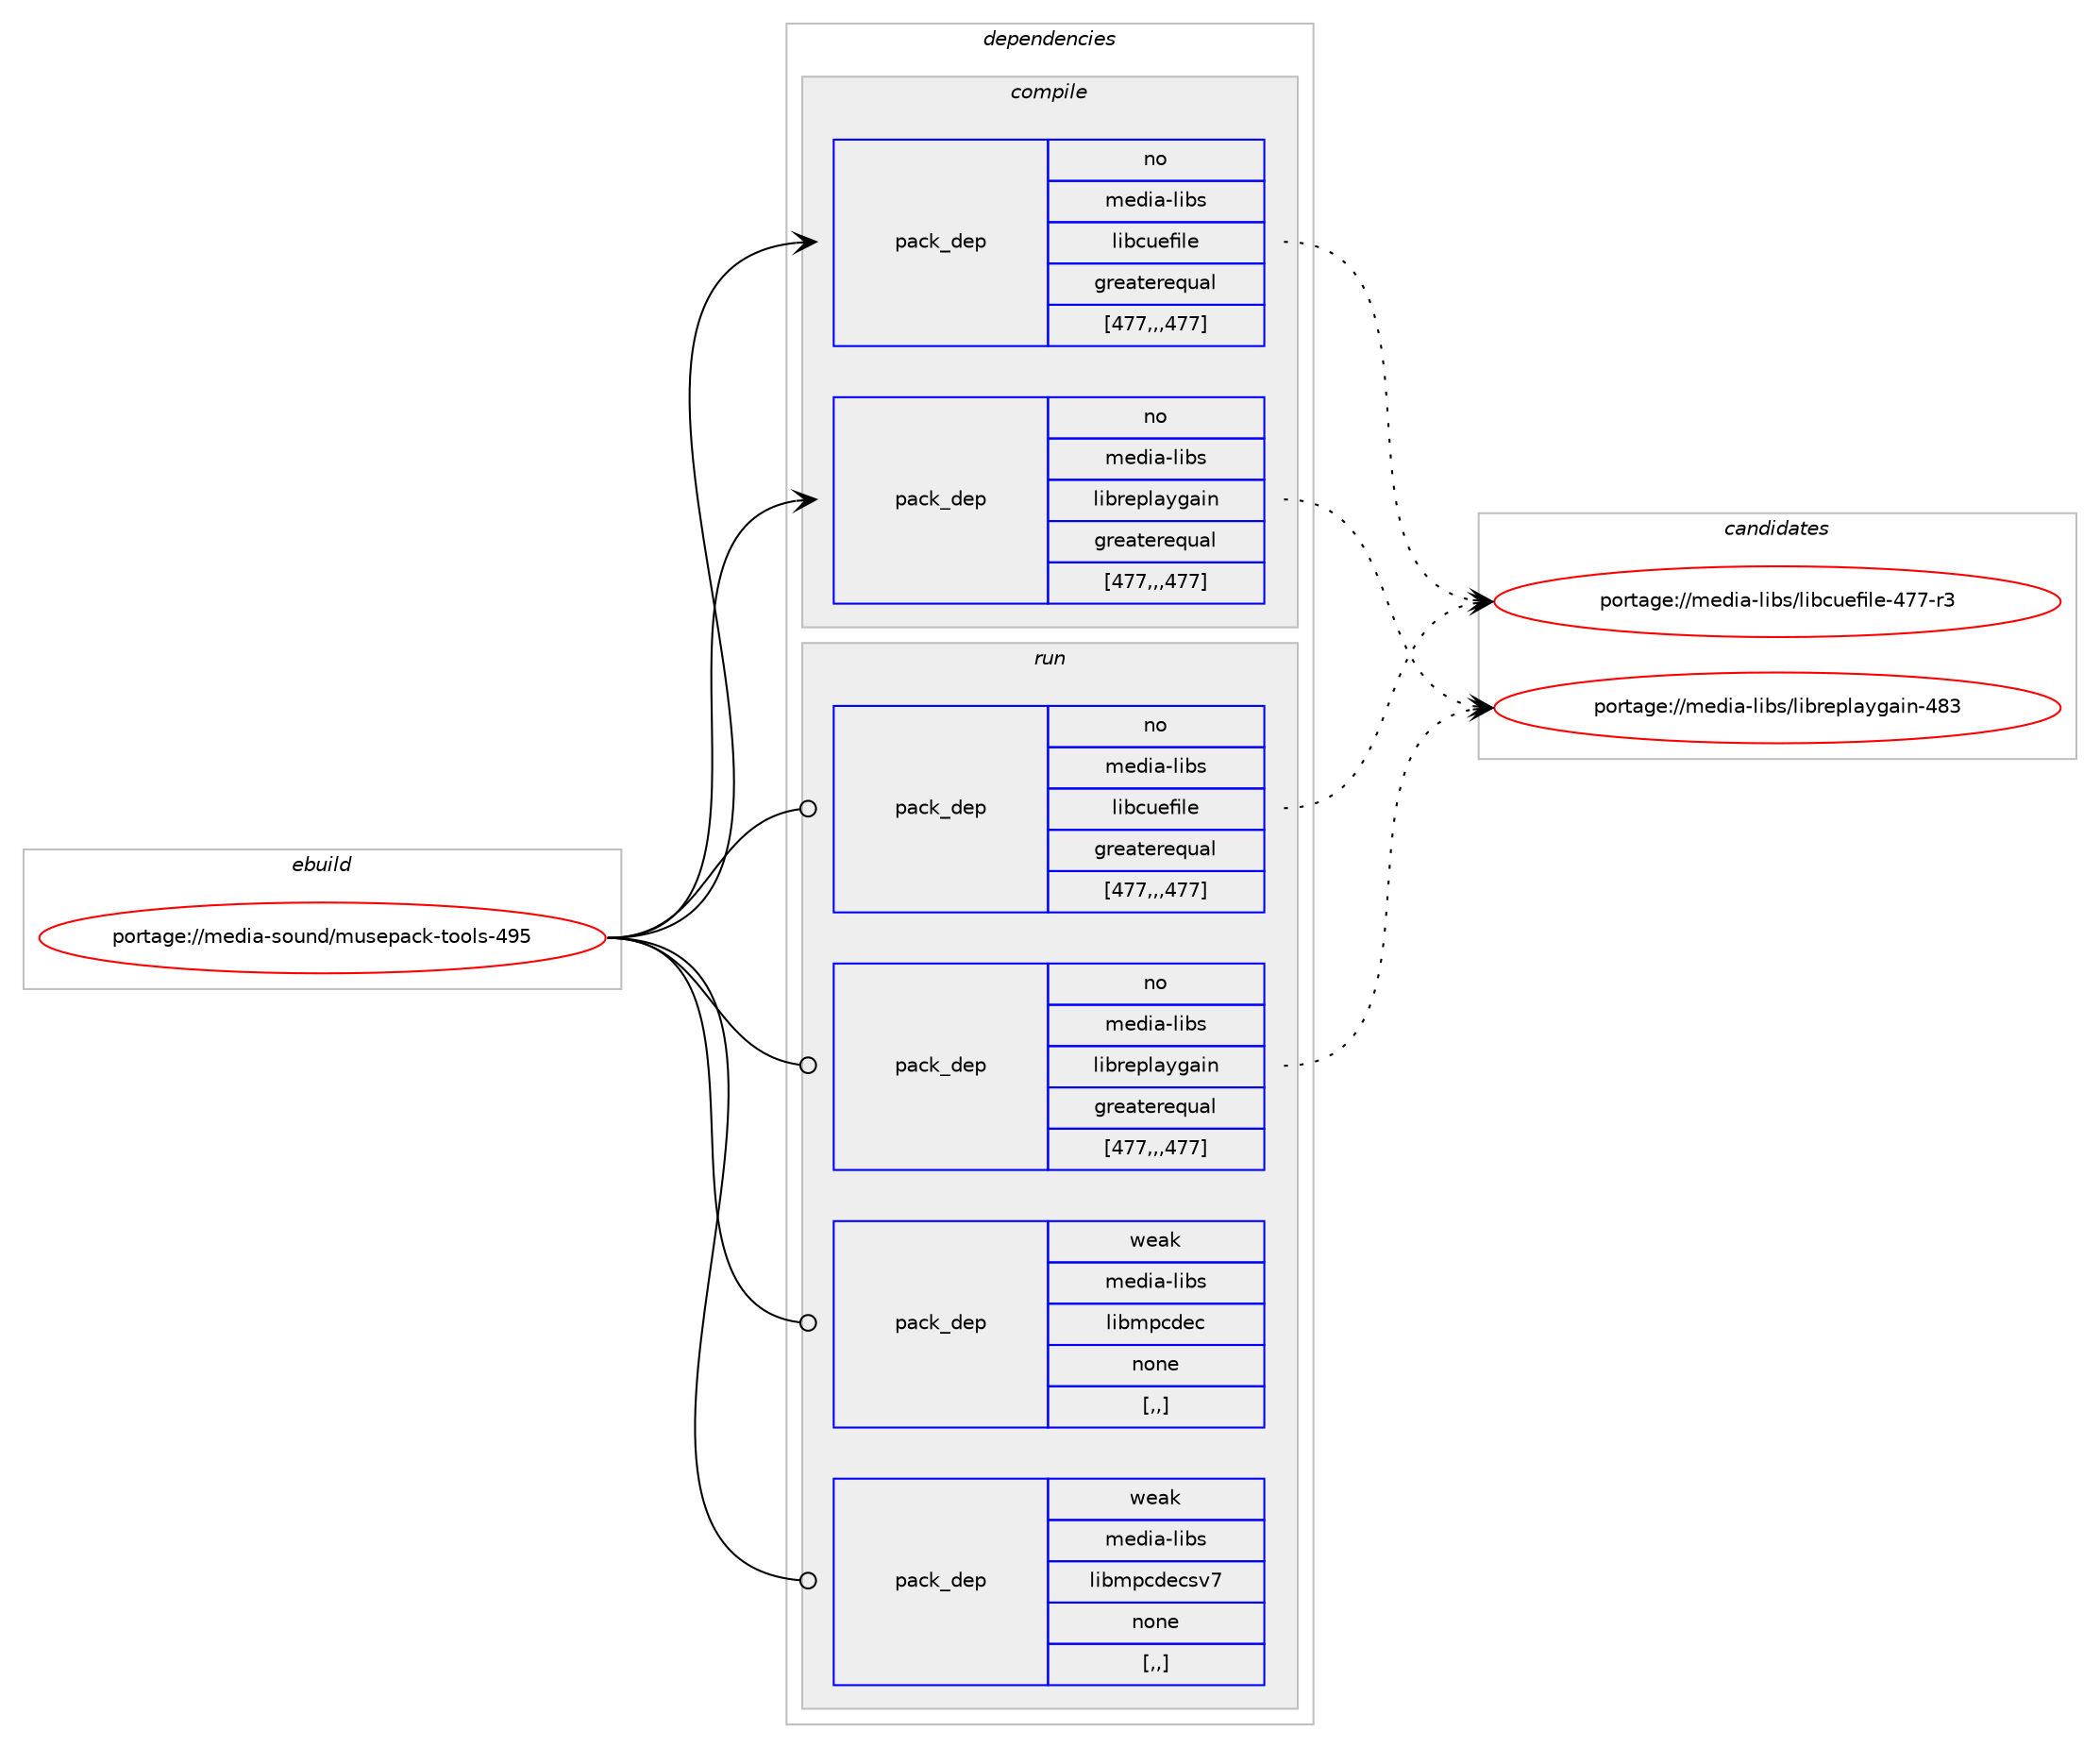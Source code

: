 digraph prolog {

# *************
# Graph options
# *************

newrank=true;
concentrate=true;
compound=true;
graph [rankdir=LR,fontname=Helvetica,fontsize=10,ranksep=1.5];#, ranksep=2.5, nodesep=0.2];
edge  [arrowhead=vee];
node  [fontname=Helvetica,fontsize=10];

# **********
# The ebuild
# **********

subgraph cluster_leftcol {
color=gray;
rank=same;
label=<<i>ebuild</i>>;
id [label="portage://media-sound/musepack-tools-495", color=red, width=4, href="../media-sound/musepack-tools-495.svg"];
}

# ****************
# The dependencies
# ****************

subgraph cluster_midcol {
color=gray;
label=<<i>dependencies</i>>;
subgraph cluster_compile {
fillcolor="#eeeeee";
style=filled;
label=<<i>compile</i>>;
subgraph pack229843 {
dependency311188 [label=<<TABLE BORDER="0" CELLBORDER="1" CELLSPACING="0" CELLPADDING="4" WIDTH="220"><TR><TD ROWSPAN="6" CELLPADDING="30">pack_dep</TD></TR><TR><TD WIDTH="110">no</TD></TR><TR><TD>media-libs</TD></TR><TR><TD>libcuefile</TD></TR><TR><TD>greaterequal</TD></TR><TR><TD>[477,,,477]</TD></TR></TABLE>>, shape=none, color=blue];
}
id:e -> dependency311188:w [weight=20,style="solid",arrowhead="vee"];
subgraph pack229844 {
dependency311189 [label=<<TABLE BORDER="0" CELLBORDER="1" CELLSPACING="0" CELLPADDING="4" WIDTH="220"><TR><TD ROWSPAN="6" CELLPADDING="30">pack_dep</TD></TR><TR><TD WIDTH="110">no</TD></TR><TR><TD>media-libs</TD></TR><TR><TD>libreplaygain</TD></TR><TR><TD>greaterequal</TD></TR><TR><TD>[477,,,477]</TD></TR></TABLE>>, shape=none, color=blue];
}
id:e -> dependency311189:w [weight=20,style="solid",arrowhead="vee"];
}
subgraph cluster_compileandrun {
fillcolor="#eeeeee";
style=filled;
label=<<i>compile and run</i>>;
}
subgraph cluster_run {
fillcolor="#eeeeee";
style=filled;
label=<<i>run</i>>;
subgraph pack229845 {
dependency311190 [label=<<TABLE BORDER="0" CELLBORDER="1" CELLSPACING="0" CELLPADDING="4" WIDTH="220"><TR><TD ROWSPAN="6" CELLPADDING="30">pack_dep</TD></TR><TR><TD WIDTH="110">no</TD></TR><TR><TD>media-libs</TD></TR><TR><TD>libcuefile</TD></TR><TR><TD>greaterequal</TD></TR><TR><TD>[477,,,477]</TD></TR></TABLE>>, shape=none, color=blue];
}
id:e -> dependency311190:w [weight=20,style="solid",arrowhead="odot"];
subgraph pack229846 {
dependency311191 [label=<<TABLE BORDER="0" CELLBORDER="1" CELLSPACING="0" CELLPADDING="4" WIDTH="220"><TR><TD ROWSPAN="6" CELLPADDING="30">pack_dep</TD></TR><TR><TD WIDTH="110">no</TD></TR><TR><TD>media-libs</TD></TR><TR><TD>libreplaygain</TD></TR><TR><TD>greaterequal</TD></TR><TR><TD>[477,,,477]</TD></TR></TABLE>>, shape=none, color=blue];
}
id:e -> dependency311191:w [weight=20,style="solid",arrowhead="odot"];
subgraph pack229847 {
dependency311192 [label=<<TABLE BORDER="0" CELLBORDER="1" CELLSPACING="0" CELLPADDING="4" WIDTH="220"><TR><TD ROWSPAN="6" CELLPADDING="30">pack_dep</TD></TR><TR><TD WIDTH="110">weak</TD></TR><TR><TD>media-libs</TD></TR><TR><TD>libmpcdec</TD></TR><TR><TD>none</TD></TR><TR><TD>[,,]</TD></TR></TABLE>>, shape=none, color=blue];
}
id:e -> dependency311192:w [weight=20,style="solid",arrowhead="odot"];
subgraph pack229848 {
dependency311193 [label=<<TABLE BORDER="0" CELLBORDER="1" CELLSPACING="0" CELLPADDING="4" WIDTH="220"><TR><TD ROWSPAN="6" CELLPADDING="30">pack_dep</TD></TR><TR><TD WIDTH="110">weak</TD></TR><TR><TD>media-libs</TD></TR><TR><TD>libmpcdecsv7</TD></TR><TR><TD>none</TD></TR><TR><TD>[,,]</TD></TR></TABLE>>, shape=none, color=blue];
}
id:e -> dependency311193:w [weight=20,style="solid",arrowhead="odot"];
}
}

# **************
# The candidates
# **************

subgraph cluster_choices {
rank=same;
color=gray;
label=<<i>candidates</i>>;

subgraph choice229843 {
color=black;
nodesep=1;
choice109101100105974510810598115471081059899117101102105108101455255554511451 [label="portage://media-libs/libcuefile-477-r3", color=red, width=4,href="../media-libs/libcuefile-477-r3.svg"];
dependency311188:e -> choice109101100105974510810598115471081059899117101102105108101455255554511451:w [style=dotted,weight="100"];
}
subgraph choice229844 {
color=black;
nodesep=1;
choice1091011001059745108105981154710810598114101112108971211039710511045525651 [label="portage://media-libs/libreplaygain-483", color=red, width=4,href="../media-libs/libreplaygain-483.svg"];
dependency311189:e -> choice1091011001059745108105981154710810598114101112108971211039710511045525651:w [style=dotted,weight="100"];
}
subgraph choice229845 {
color=black;
nodesep=1;
choice109101100105974510810598115471081059899117101102105108101455255554511451 [label="portage://media-libs/libcuefile-477-r3", color=red, width=4,href="../media-libs/libcuefile-477-r3.svg"];
dependency311190:e -> choice109101100105974510810598115471081059899117101102105108101455255554511451:w [style=dotted,weight="100"];
}
subgraph choice229846 {
color=black;
nodesep=1;
choice1091011001059745108105981154710810598114101112108971211039710511045525651 [label="portage://media-libs/libreplaygain-483", color=red, width=4,href="../media-libs/libreplaygain-483.svg"];
dependency311191:e -> choice1091011001059745108105981154710810598114101112108971211039710511045525651:w [style=dotted,weight="100"];
}
subgraph choice229847 {
color=black;
nodesep=1;
}
subgraph choice229848 {
color=black;
nodesep=1;
}
}

}
